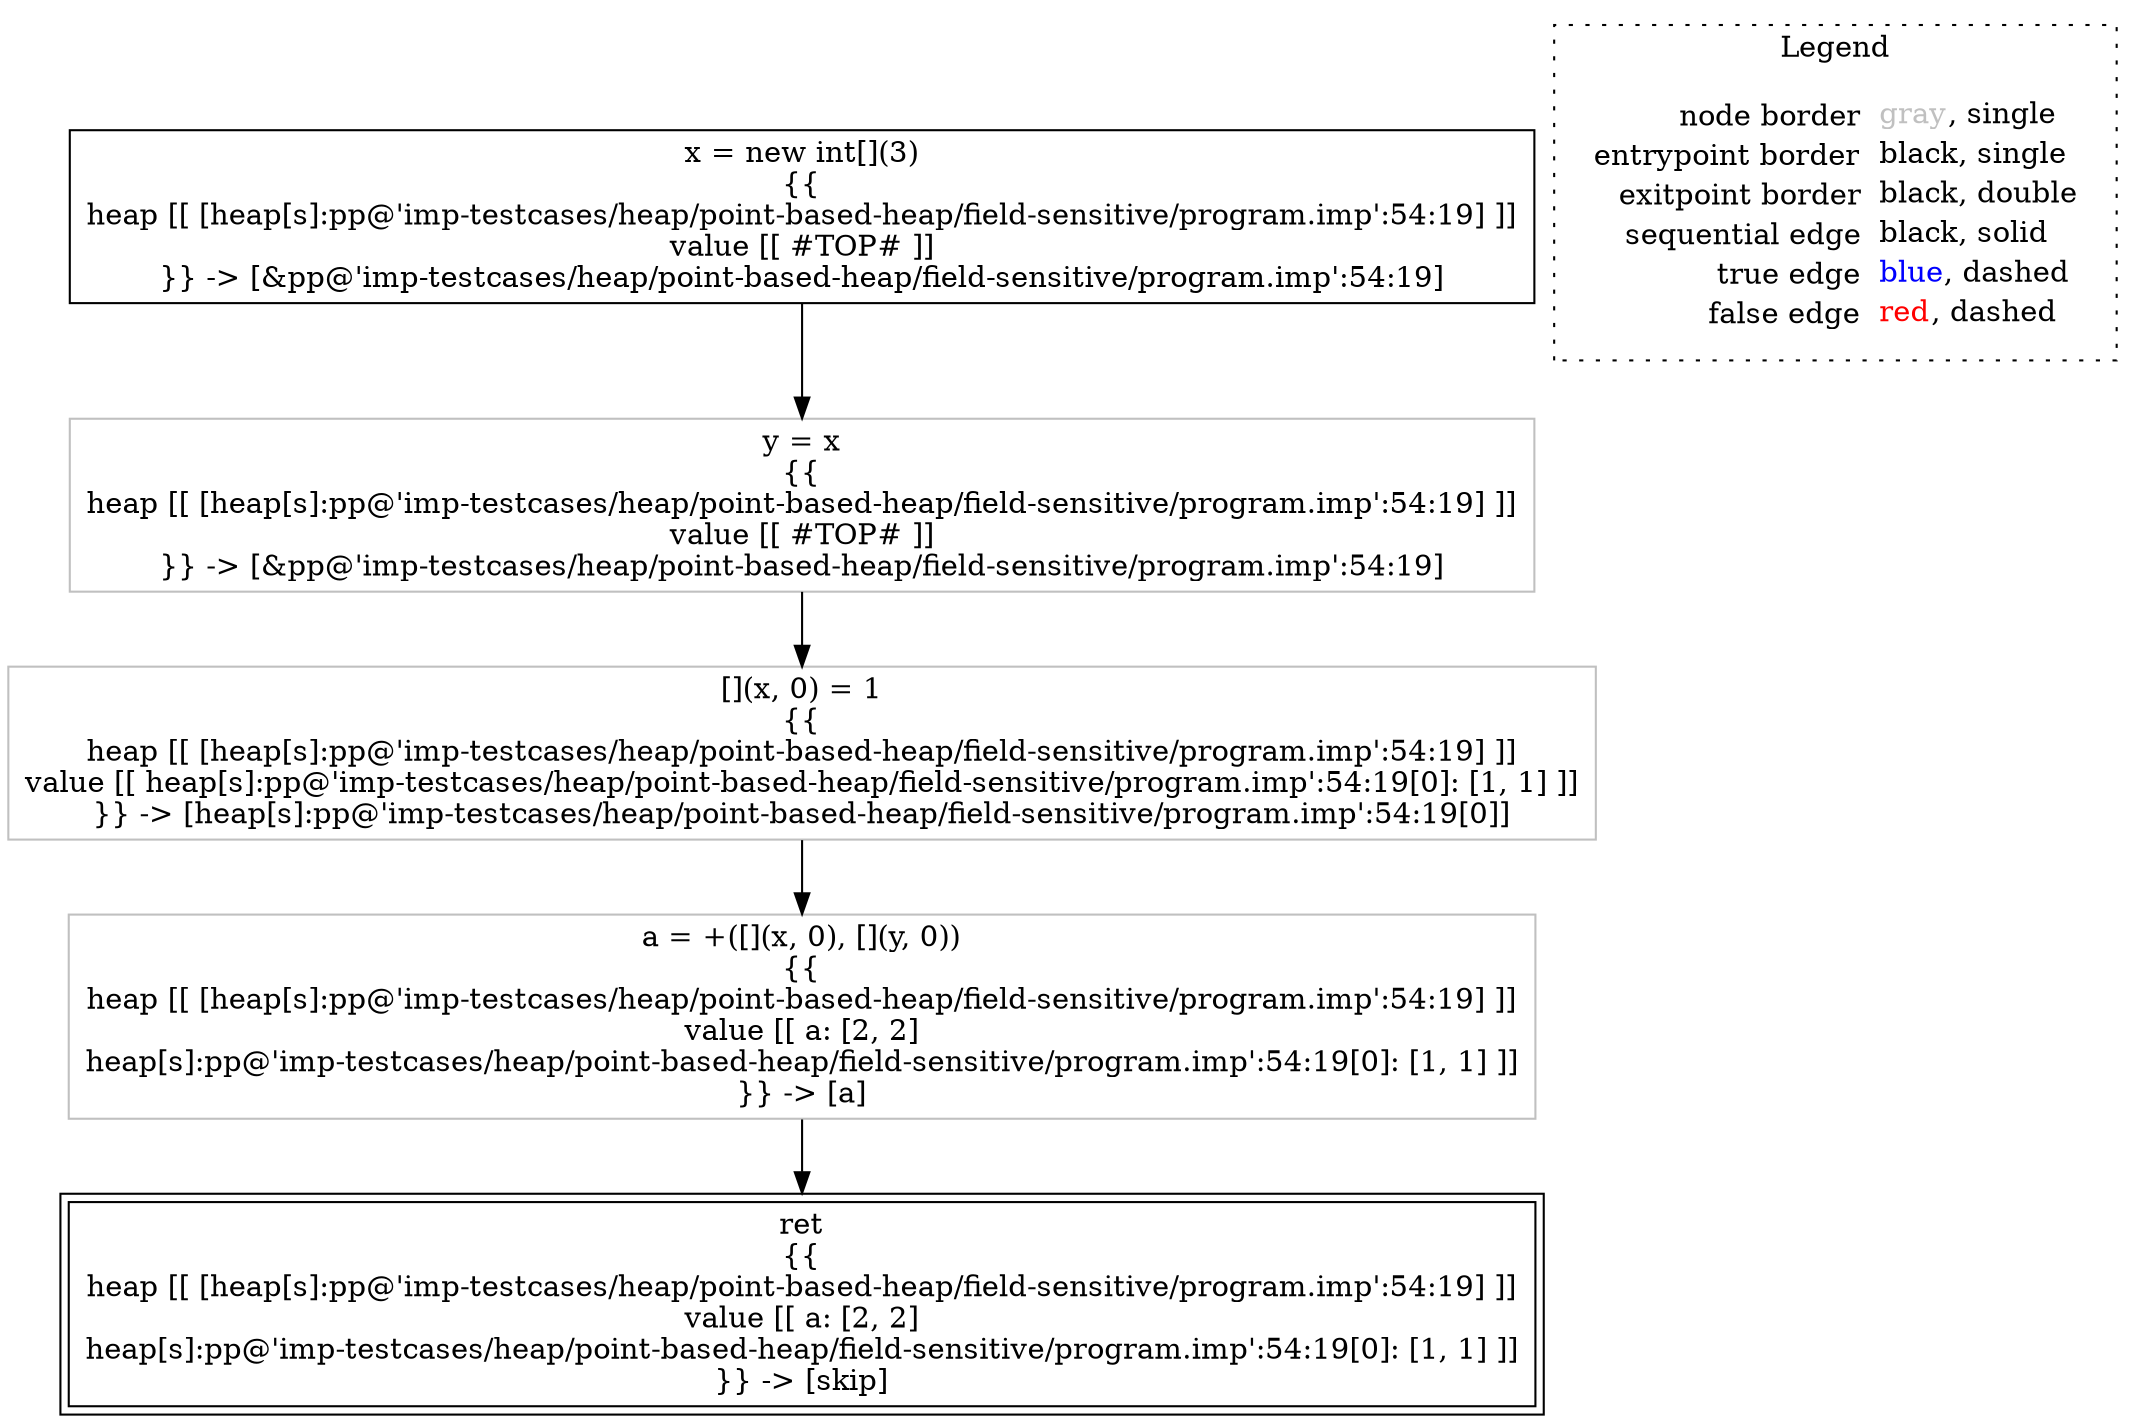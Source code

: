 digraph {
	"node0" [shape="rect",color="black",label=<x = new int[](3)<BR/>{{<BR/>heap [[ [heap[s]:pp@'imp-testcases/heap/point-based-heap/field-sensitive/program.imp':54:19] ]]<BR/>value [[ #TOP# ]]<BR/>}} -&gt; [&amp;pp@'imp-testcases/heap/point-based-heap/field-sensitive/program.imp':54:19]>];
	"node1" [shape="rect",color="gray",label=<[](x, 0) = 1<BR/>{{<BR/>heap [[ [heap[s]:pp@'imp-testcases/heap/point-based-heap/field-sensitive/program.imp':54:19] ]]<BR/>value [[ heap[s]:pp@'imp-testcases/heap/point-based-heap/field-sensitive/program.imp':54:19[0]: [1, 1] ]]<BR/>}} -&gt; [heap[s]:pp@'imp-testcases/heap/point-based-heap/field-sensitive/program.imp':54:19[0]]>];
	"node2" [shape="rect",color="black",peripheries="2",label=<ret<BR/>{{<BR/>heap [[ [heap[s]:pp@'imp-testcases/heap/point-based-heap/field-sensitive/program.imp':54:19] ]]<BR/>value [[ a: [2, 2]<BR/>heap[s]:pp@'imp-testcases/heap/point-based-heap/field-sensitive/program.imp':54:19[0]: [1, 1] ]]<BR/>}} -&gt; [skip]>];
	"node3" [shape="rect",color="gray",label=<y = x<BR/>{{<BR/>heap [[ [heap[s]:pp@'imp-testcases/heap/point-based-heap/field-sensitive/program.imp':54:19] ]]<BR/>value [[ #TOP# ]]<BR/>}} -&gt; [&amp;pp@'imp-testcases/heap/point-based-heap/field-sensitive/program.imp':54:19]>];
	"node4" [shape="rect",color="gray",label=<a = +([](x, 0), [](y, 0))<BR/>{{<BR/>heap [[ [heap[s]:pp@'imp-testcases/heap/point-based-heap/field-sensitive/program.imp':54:19] ]]<BR/>value [[ a: [2, 2]<BR/>heap[s]:pp@'imp-testcases/heap/point-based-heap/field-sensitive/program.imp':54:19[0]: [1, 1] ]]<BR/>}} -&gt; [a]>];
	"node1" -> "node4" [color="black"];
	"node0" -> "node3" [color="black"];
	"node3" -> "node1" [color="black"];
	"node4" -> "node2" [color="black"];
subgraph cluster_legend {
	label="Legend";
	style=dotted;
	node [shape=plaintext];
	"legend" [label=<<table border="0" cellpadding="2" cellspacing="0" cellborder="0"><tr><td align="right">node border&nbsp;</td><td align="left"><font color="gray">gray</font>, single</td></tr><tr><td align="right">entrypoint border&nbsp;</td><td align="left"><font color="black">black</font>, single</td></tr><tr><td align="right">exitpoint border&nbsp;</td><td align="left"><font color="black">black</font>, double</td></tr><tr><td align="right">sequential edge&nbsp;</td><td align="left"><font color="black">black</font>, solid</td></tr><tr><td align="right">true edge&nbsp;</td><td align="left"><font color="blue">blue</font>, dashed</td></tr><tr><td align="right">false edge&nbsp;</td><td align="left"><font color="red">red</font>, dashed</td></tr></table>>];
}

}

